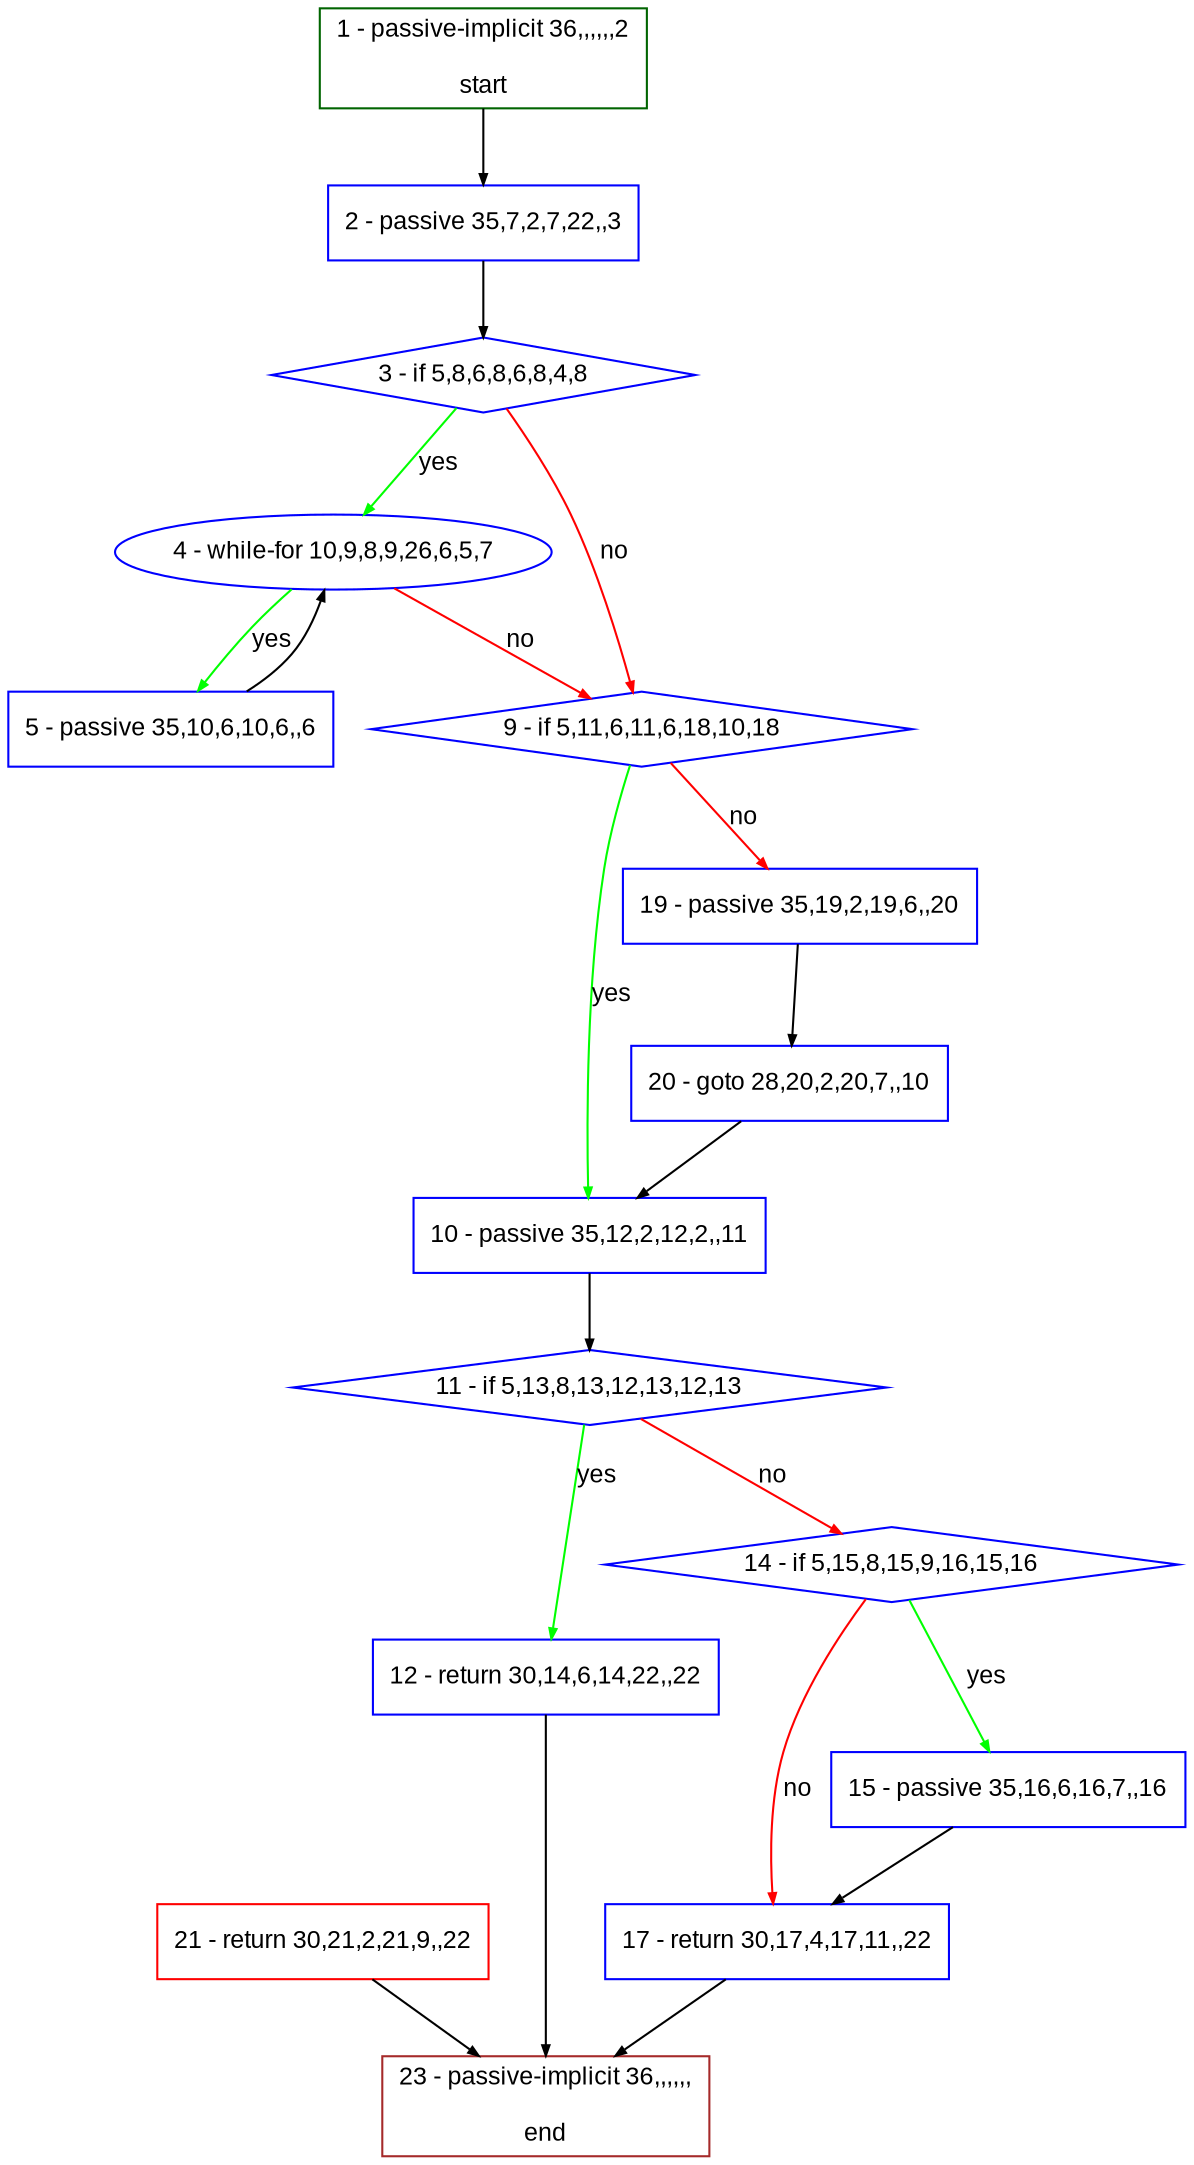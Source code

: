 digraph "" {
  graph [bgcolor="white", fillcolor="#FFFFCC", pack="true", packmode="clust", fontname="Arial", label="", fontsize="12", compound="true", style="rounded,filled"];
  node [node_initialized="no", fillcolor="white", fontname="Arial", label="", color="grey", fontsize="12", fixedsize="false", compound="true", shape="rectangle", style="filled"];
  edge [arrowtail="none", lhead="", fontcolor="black", fontname="Arial", label="", color="black", fontsize="12", arrowhead="normal", arrowsize="0.5", compound="true", ltail="", dir="forward"];
  __N1 [fillcolor="#ffffff", label="2 - passive 35,7,2,7,22,,3", color="#0000ff", shape="box", style="filled"];
  __N2 [fillcolor="#ffffff", label="1 - passive-implicit 36,,,,,,2\n\nstart", color="#006400", shape="box", style="filled"];
  __N3 [fillcolor="#ffffff", label="3 - if 5,8,6,8,6,8,4,8", color="#0000ff", shape="diamond", style="filled"];
  __N4 [fillcolor="#ffffff", label="4 - while-for 10,9,8,9,26,6,5,7", color="#0000ff", shape="oval", style="filled"];
  __N5 [fillcolor="#ffffff", label="9 - if 5,11,6,11,6,18,10,18", color="#0000ff", shape="diamond", style="filled"];
  __N6 [fillcolor="#ffffff", label="5 - passive 35,10,6,10,6,,6", color="#0000ff", shape="box", style="filled"];
  __N7 [fillcolor="#ffffff", label="10 - passive 35,12,2,12,2,,11", color="#0000ff", shape="box", style="filled"];
  __N8 [fillcolor="#ffffff", label="19 - passive 35,19,2,19,6,,20", color="#0000ff", shape="box", style="filled"];
  __N9 [fillcolor="#ffffff", label="11 - if 5,13,8,13,12,13,12,13", color="#0000ff", shape="diamond", style="filled"];
  __N10 [fillcolor="#ffffff", label="12 - return 30,14,6,14,22,,22", color="#0000ff", shape="box", style="filled"];
  __N11 [fillcolor="#ffffff", label="14 - if 5,15,8,15,9,16,15,16", color="#0000ff", shape="diamond", style="filled"];
  __N12 [fillcolor="#ffffff", label="23 - passive-implicit 36,,,,,,\n\nend", color="#a52a2a", shape="box", style="filled"];
  __N13 [fillcolor="#ffffff", label="15 - passive 35,16,6,16,7,,16", color="#0000ff", shape="box", style="filled"];
  __N14 [fillcolor="#ffffff", label="17 - return 30,17,4,17,11,,22", color="#0000ff", shape="box", style="filled"];
  __N15 [fillcolor="#ffffff", label="20 - goto 28,20,2,20,7,,10", color="#0000ff", shape="box", style="filled"];
  __N16 [fillcolor="#ffffff", label="21 - return 30,21,2,21,9,,22", color="red", shape="box", style="filled"];
  __N2 -> __N1 [arrowtail="none", color="#000000", label="", arrowhead="normal", dir="forward"];
  __N1 -> __N3 [arrowtail="none", color="#000000", label="", arrowhead="normal", dir="forward"];
  __N3 -> __N4 [arrowtail="none", color="#00ff00", label="yes", arrowhead="normal", dir="forward"];
  __N3 -> __N5 [arrowtail="none", color="#ff0000", label="no", arrowhead="normal", dir="forward"];
  __N4 -> __N6 [arrowtail="none", color="#00ff00", label="yes", arrowhead="normal", dir="forward"];
  __N6 -> __N4 [arrowtail="none", color="#000000", label="", arrowhead="normal", dir="forward"];
  __N4 -> __N5 [arrowtail="none", color="#ff0000", label="no", arrowhead="normal", dir="forward"];
  __N5 -> __N7 [arrowtail="none", color="#00ff00", label="yes", arrowhead="normal", dir="forward"];
  __N5 -> __N8 [arrowtail="none", color="#ff0000", label="no", arrowhead="normal", dir="forward"];
  __N7 -> __N9 [arrowtail="none", color="#000000", label="", arrowhead="normal", dir="forward"];
  __N9 -> __N10 [arrowtail="none", color="#00ff00", label="yes", arrowhead="normal", dir="forward"];
  __N9 -> __N11 [arrowtail="none", color="#ff0000", label="no", arrowhead="normal", dir="forward"];
  __N10 -> __N12 [arrowtail="none", color="#000000", label="", arrowhead="normal", dir="forward"];
  __N11 -> __N13 [arrowtail="none", color="#00ff00", label="yes", arrowhead="normal", dir="forward"];
  __N11 -> __N14 [arrowtail="none", color="#ff0000", label="no", arrowhead="normal", dir="forward"];
  __N13 -> __N14 [arrowtail="none", color="#000000", label="", arrowhead="normal", dir="forward"];
  __N14 -> __N12 [arrowtail="none", color="#000000", label="", arrowhead="normal", dir="forward"];
  __N8 -> __N15 [arrowtail="none", color="#000000", label="", arrowhead="normal", dir="forward"];
  __N15 -> __N7 [arrowtail="none", color="#000000", label="", arrowhead="normal", dir="forward"];
  __N16 -> __N12 [arrowtail="none", color="#000000", label="", arrowhead="normal", dir="forward"];
}
